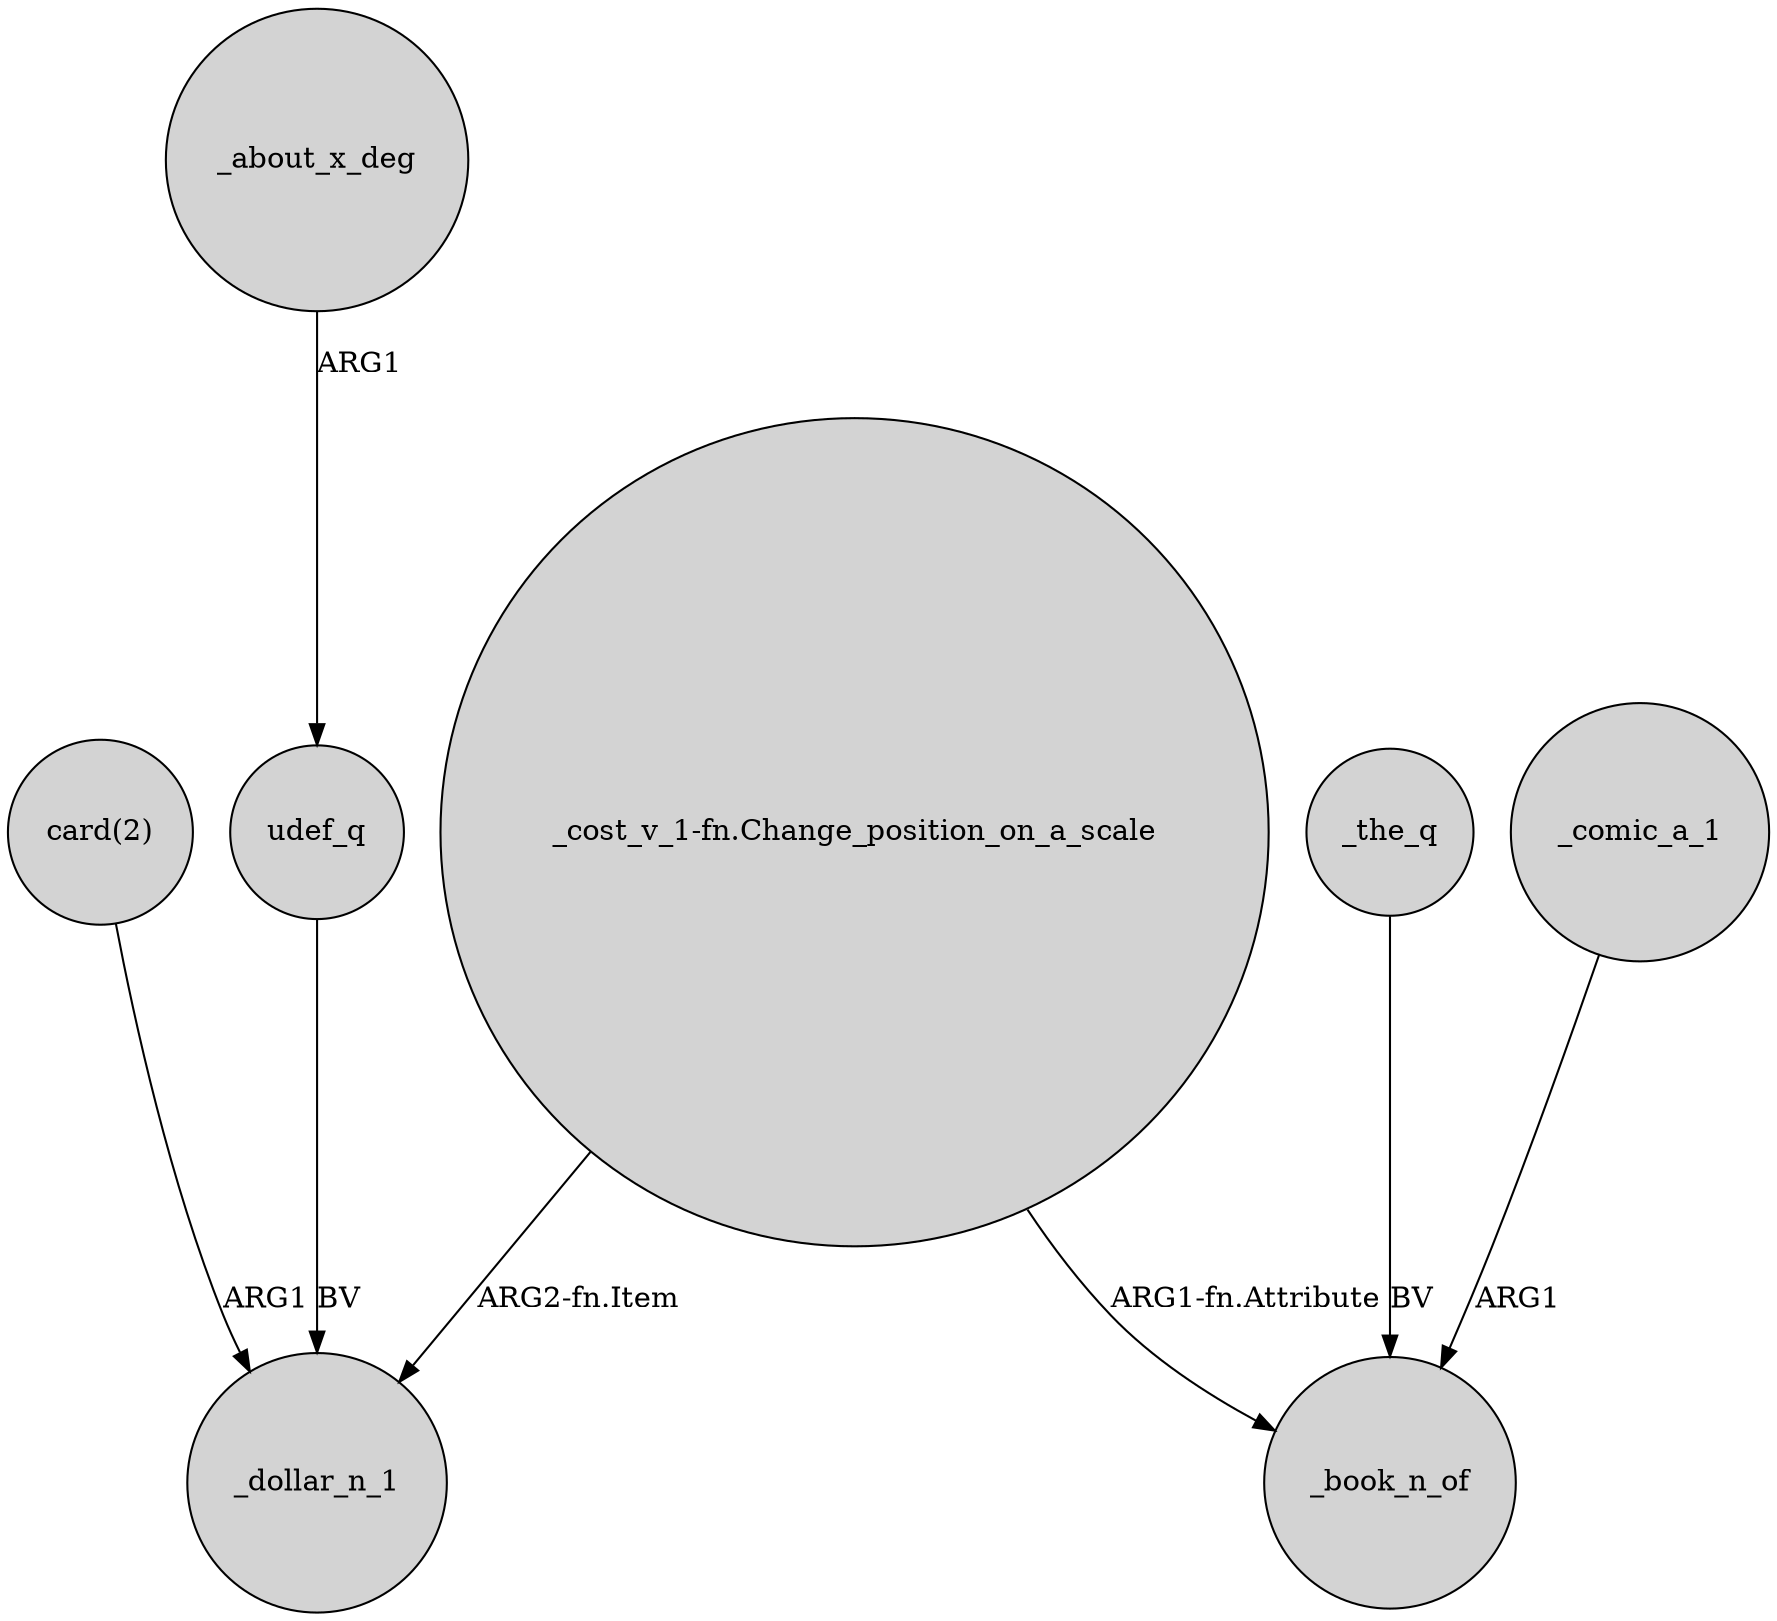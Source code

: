 digraph {
	node [shape=circle style=filled]
	"_cost_v_1-fn.Change_position_on_a_scale" -> _dollar_n_1 [label="ARG2-fn.Item"]
	udef_q -> _dollar_n_1 [label=BV]
	_about_x_deg -> udef_q [label=ARG1]
	"_cost_v_1-fn.Change_position_on_a_scale" -> _book_n_of [label="ARG1-fn.Attribute"]
	_the_q -> _book_n_of [label=BV]
	"card(2)" -> _dollar_n_1 [label=ARG1]
	_comic_a_1 -> _book_n_of [label=ARG1]
}
